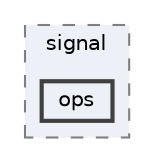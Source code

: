 digraph "Arduino/GetStartedWithMachineLearningOnArduino/tflite-micro-main/python/tflite_micro/signal/ops"
{
 // LATEX_PDF_SIZE
  bgcolor="transparent";
  edge [fontname=Helvetica,fontsize=10,labelfontname=Helvetica,labelfontsize=10];
  node [fontname=Helvetica,fontsize=10,shape=box,height=0.2,width=0.4];
  compound=true
  subgraph clusterdir_1ccbe9643eb26cbf62bbb79deed89f87 {
    graph [ bgcolor="#edf0f7", pencolor="grey50", label="signal", fontname=Helvetica,fontsize=10 style="filled,dashed", URL="dir_1ccbe9643eb26cbf62bbb79deed89f87.html",tooltip=""]
  dir_6598c68b08668a331df1f6f8bba1de16 [label="ops", fillcolor="#edf0f7", color="grey25", style="filled,bold", URL="dir_6598c68b08668a331df1f6f8bba1de16.html",tooltip=""];
  }
}
